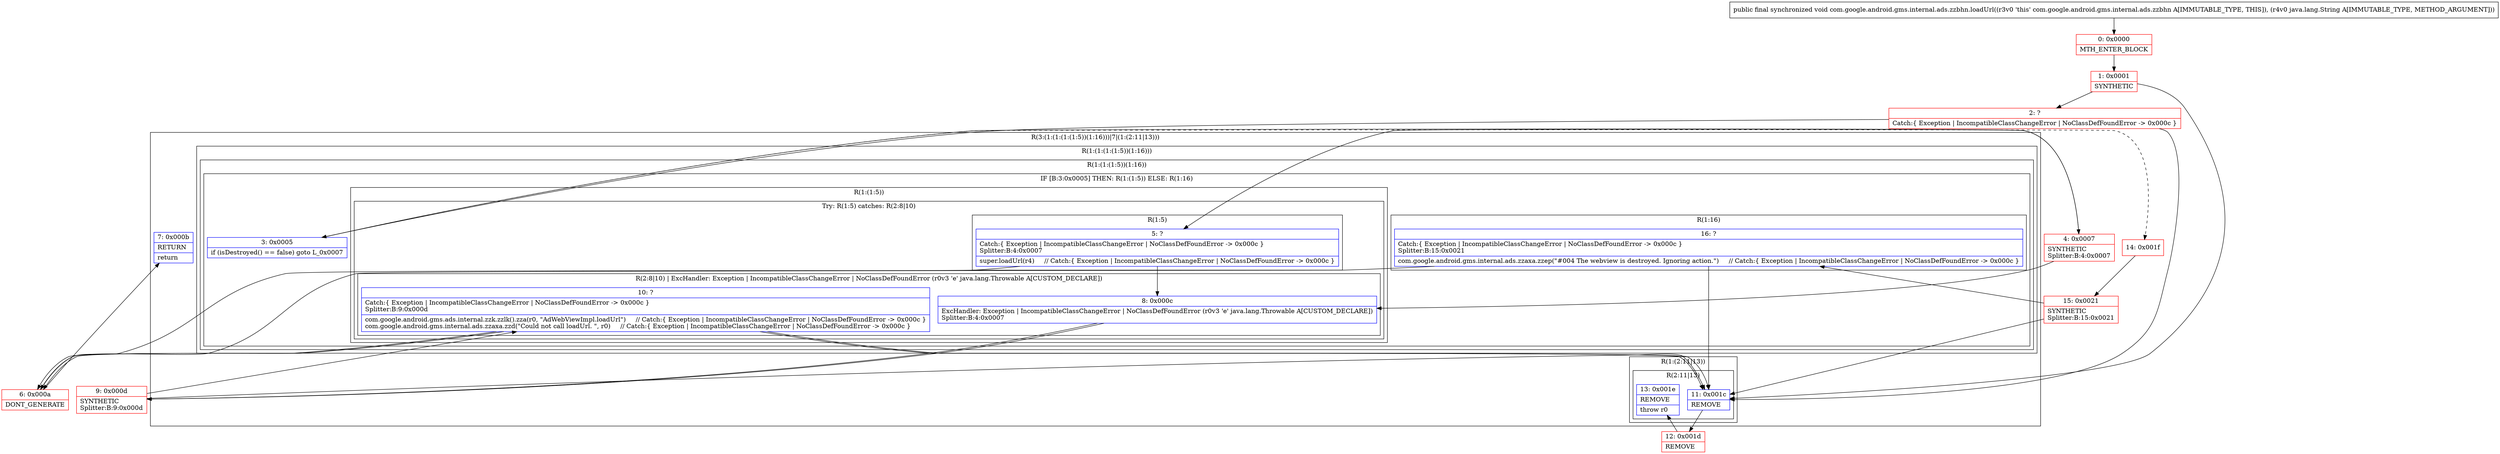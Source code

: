 digraph "CFG forcom.google.android.gms.internal.ads.zzbhn.loadUrl(Ljava\/lang\/String;)V" {
subgraph cluster_Region_1426130427 {
label = "R(3:(1:(1:(1:(1:5))(1:16)))|7|(1:(2:11|13)))";
node [shape=record,color=blue];
subgraph cluster_Region_2087829340 {
label = "R(1:(1:(1:(1:5))(1:16)))";
node [shape=record,color=blue];
subgraph cluster_Region_2147239754 {
label = "R(1:(1:(1:5))(1:16))";
node [shape=record,color=blue];
subgraph cluster_IfRegion_1822433383 {
label = "IF [B:3:0x0005] THEN: R(1:(1:5)) ELSE: R(1:16)";
node [shape=record,color=blue];
Node_3 [shape=record,label="{3\:\ 0x0005|if (isDestroyed() == false) goto L_0x0007\l}"];
subgraph cluster_Region_827580117 {
label = "R(1:(1:5))";
node [shape=record,color=blue];
subgraph cluster_TryCatchRegion_1084824828 {
label = "Try: R(1:5) catches: R(2:8|10)";
node [shape=record,color=blue];
subgraph cluster_Region_1567806900 {
label = "R(1:5)";
node [shape=record,color=blue];
Node_5 [shape=record,label="{5\:\ ?|Catch:\{ Exception \| IncompatibleClassChangeError \| NoClassDefFoundError \-\> 0x000c \}\lSplitter:B:4:0x0007\l|super.loadUrl(r4)     \/\/ Catch:\{ Exception \| IncompatibleClassChangeError \| NoClassDefFoundError \-\> 0x000c \}\l}"];
}
subgraph cluster_Region_817657189 {
label = "R(2:8|10) | ExcHandler: Exception \| IncompatibleClassChangeError \| NoClassDefFoundError (r0v3 'e' java.lang.Throwable A[CUSTOM_DECLARE])\l";
node [shape=record,color=blue];
Node_8 [shape=record,label="{8\:\ 0x000c|ExcHandler: Exception \| IncompatibleClassChangeError \| NoClassDefFoundError (r0v3 'e' java.lang.Throwable A[CUSTOM_DECLARE])\lSplitter:B:4:0x0007\l}"];
Node_10 [shape=record,label="{10\:\ ?|Catch:\{ Exception \| IncompatibleClassChangeError \| NoClassDefFoundError \-\> 0x000c \}\lSplitter:B:9:0x000d\l|com.google.android.gms.ads.internal.zzk.zzlk().zza(r0, \"AdWebViewImpl.loadUrl\")     \/\/ Catch:\{ Exception \| IncompatibleClassChangeError \| NoClassDefFoundError \-\> 0x000c \}\lcom.google.android.gms.internal.ads.zzaxa.zzd(\"Could not call loadUrl. \", r0)     \/\/ Catch:\{ Exception \| IncompatibleClassChangeError \| NoClassDefFoundError \-\> 0x000c \}\l}"];
}
}
}
subgraph cluster_Region_523677905 {
label = "R(1:16)";
node [shape=record,color=blue];
Node_16 [shape=record,label="{16\:\ ?|Catch:\{ Exception \| IncompatibleClassChangeError \| NoClassDefFoundError \-\> 0x000c \}\lSplitter:B:15:0x0021\l|com.google.android.gms.internal.ads.zzaxa.zzep(\"#004 The webview is destroyed. Ignoring action.\")     \/\/ Catch:\{ Exception \| IncompatibleClassChangeError \| NoClassDefFoundError \-\> 0x000c \}\l}"];
}
}
}
}
Node_7 [shape=record,label="{7\:\ 0x000b|RETURN\l|return\l}"];
subgraph cluster_Region_401609015 {
label = "R(1:(2:11|13))";
node [shape=record,color=blue];
subgraph cluster_Region_1550104840 {
label = "R(2:11|13)";
node [shape=record,color=blue];
Node_11 [shape=record,label="{11\:\ 0x001c|REMOVE\l}"];
Node_13 [shape=record,label="{13\:\ 0x001e|REMOVE\l|throw r0\l}"];
}
}
}
subgraph cluster_Region_817657189 {
label = "R(2:8|10) | ExcHandler: Exception \| IncompatibleClassChangeError \| NoClassDefFoundError (r0v3 'e' java.lang.Throwable A[CUSTOM_DECLARE])\l";
node [shape=record,color=blue];
Node_8 [shape=record,label="{8\:\ 0x000c|ExcHandler: Exception \| IncompatibleClassChangeError \| NoClassDefFoundError (r0v3 'e' java.lang.Throwable A[CUSTOM_DECLARE])\lSplitter:B:4:0x0007\l}"];
Node_10 [shape=record,label="{10\:\ ?|Catch:\{ Exception \| IncompatibleClassChangeError \| NoClassDefFoundError \-\> 0x000c \}\lSplitter:B:9:0x000d\l|com.google.android.gms.ads.internal.zzk.zzlk().zza(r0, \"AdWebViewImpl.loadUrl\")     \/\/ Catch:\{ Exception \| IncompatibleClassChangeError \| NoClassDefFoundError \-\> 0x000c \}\lcom.google.android.gms.internal.ads.zzaxa.zzd(\"Could not call loadUrl. \", r0)     \/\/ Catch:\{ Exception \| IncompatibleClassChangeError \| NoClassDefFoundError \-\> 0x000c \}\l}"];
}
Node_0 [shape=record,color=red,label="{0\:\ 0x0000|MTH_ENTER_BLOCK\l}"];
Node_1 [shape=record,color=red,label="{1\:\ 0x0001|SYNTHETIC\l}"];
Node_2 [shape=record,color=red,label="{2\:\ ?|Catch:\{ Exception \| IncompatibleClassChangeError \| NoClassDefFoundError \-\> 0x000c \}\l}"];
Node_4 [shape=record,color=red,label="{4\:\ 0x0007|SYNTHETIC\lSplitter:B:4:0x0007\l}"];
Node_6 [shape=record,color=red,label="{6\:\ 0x000a|DONT_GENERATE\l}"];
Node_9 [shape=record,color=red,label="{9\:\ 0x000d|SYNTHETIC\lSplitter:B:9:0x000d\l}"];
Node_12 [shape=record,color=red,label="{12\:\ 0x001d|REMOVE\l}"];
Node_14 [shape=record,color=red,label="{14\:\ 0x001f}"];
Node_15 [shape=record,color=red,label="{15\:\ 0x0021|SYNTHETIC\lSplitter:B:15:0x0021\l}"];
MethodNode[shape=record,label="{public final synchronized void com.google.android.gms.internal.ads.zzbhn.loadUrl((r3v0 'this' com.google.android.gms.internal.ads.zzbhn A[IMMUTABLE_TYPE, THIS]), (r4v0 java.lang.String A[IMMUTABLE_TYPE, METHOD_ARGUMENT])) }"];
MethodNode -> Node_0;
Node_3 -> Node_4;
Node_3 -> Node_14[style=dashed];
Node_5 -> Node_6;
Node_5 -> Node_8;
Node_8 -> Node_9;
Node_10 -> Node_11;
Node_10 -> Node_6;
Node_16 -> Node_11;
Node_16 -> Node_6;
Node_11 -> Node_12;
Node_8 -> Node_9;
Node_10 -> Node_11;
Node_10 -> Node_6;
Node_0 -> Node_1;
Node_1 -> Node_2;
Node_1 -> Node_11;
Node_2 -> Node_11;
Node_2 -> Node_3;
Node_4 -> Node_5;
Node_4 -> Node_8;
Node_6 -> Node_7;
Node_9 -> Node_10;
Node_9 -> Node_11;
Node_12 -> Node_13;
Node_14 -> Node_15;
Node_15 -> Node_16;
Node_15 -> Node_11;
}

